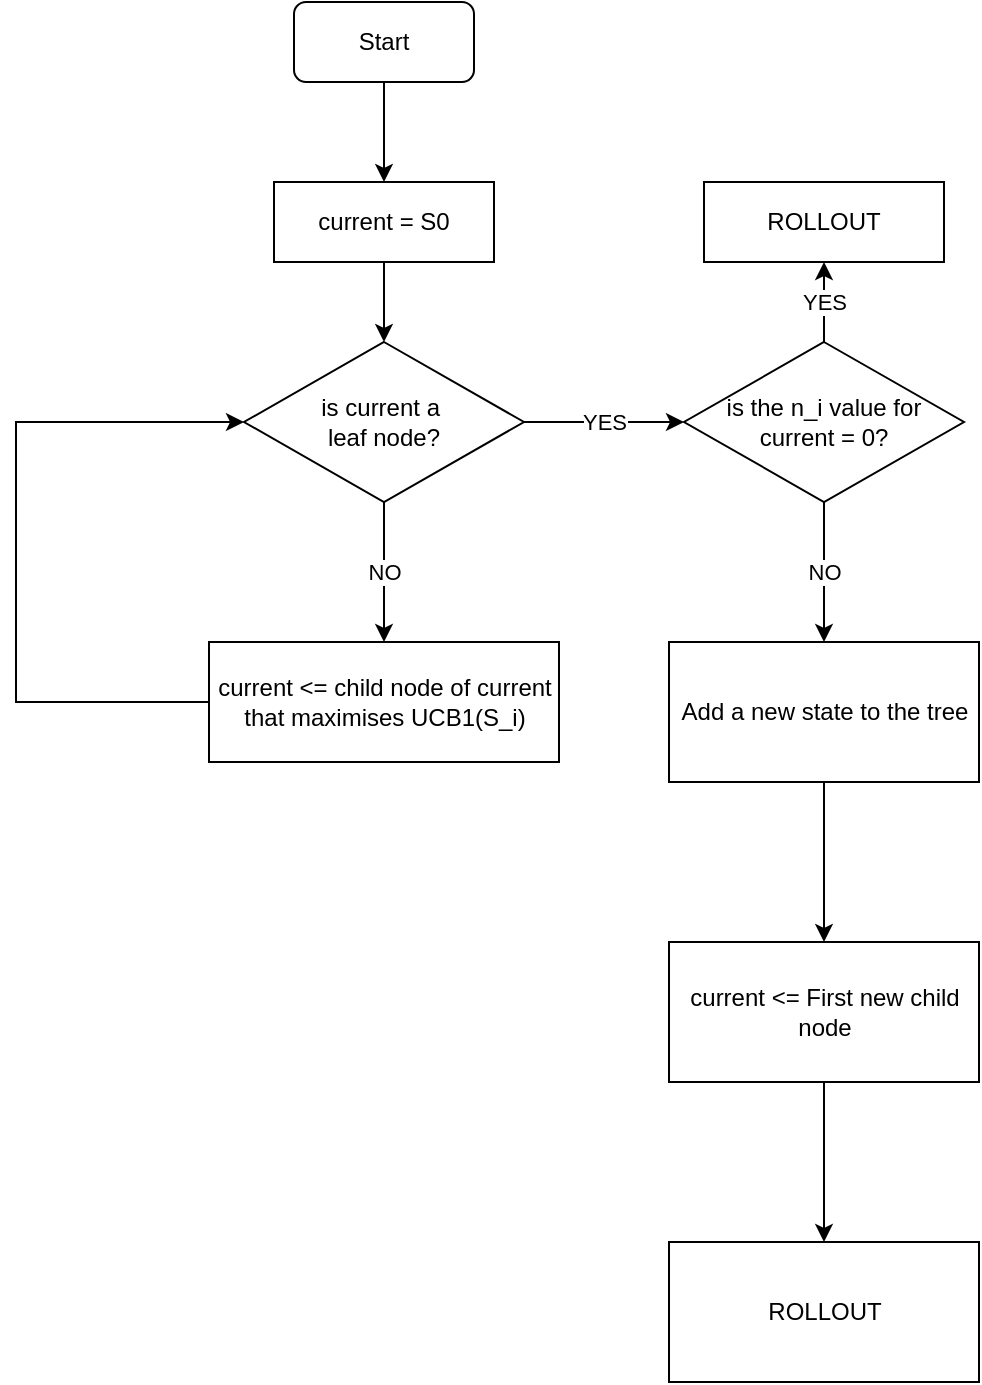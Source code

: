 <mxfile version="21.3.5" type="device">
  <diagram name="Page-1" id="Ofq2_z0BwT5NVl0dyco5">
    <mxGraphModel dx="1509" dy="754" grid="1" gridSize="10" guides="1" tooltips="1" connect="1" arrows="1" fold="1" page="1" pageScale="1" pageWidth="3000" pageHeight="3000" math="0" shadow="0">
      <root>
        <mxCell id="0" />
        <mxCell id="1" parent="0" />
        <mxCell id="lHVGt66NACDTy8SVw9p7-3" style="edgeStyle=orthogonalEdgeStyle;rounded=0;orthogonalLoop=1;jettySize=auto;html=1;exitX=0.5;exitY=1;exitDx=0;exitDy=0;entryX=0.5;entryY=0;entryDx=0;entryDy=0;" edge="1" parent="1" source="lHVGt66NACDTy8SVw9p7-1" target="lHVGt66NACDTy8SVw9p7-2">
          <mxGeometry relative="1" as="geometry" />
        </mxCell>
        <mxCell id="lHVGt66NACDTy8SVw9p7-1" value="Start" style="rounded=1;whiteSpace=wrap;html=1;" vertex="1" parent="1">
          <mxGeometry x="220" y="60" width="90" height="40" as="geometry" />
        </mxCell>
        <mxCell id="lHVGt66NACDTy8SVw9p7-9" style="edgeStyle=orthogonalEdgeStyle;rounded=0;orthogonalLoop=1;jettySize=auto;html=1;entryX=0.5;entryY=0;entryDx=0;entryDy=0;" edge="1" parent="1" source="lHVGt66NACDTy8SVw9p7-2" target="lHVGt66NACDTy8SVw9p7-4">
          <mxGeometry relative="1" as="geometry" />
        </mxCell>
        <mxCell id="lHVGt66NACDTy8SVw9p7-2" value="current = S0" style="rounded=0;whiteSpace=wrap;html=1;" vertex="1" parent="1">
          <mxGeometry x="210" y="150" width="110" height="40" as="geometry" />
        </mxCell>
        <mxCell id="lHVGt66NACDTy8SVw9p7-6" value="NO" style="edgeStyle=orthogonalEdgeStyle;rounded=0;orthogonalLoop=1;jettySize=auto;html=1;" edge="1" parent="1" source="lHVGt66NACDTy8SVw9p7-4" target="lHVGt66NACDTy8SVw9p7-5">
          <mxGeometry relative="1" as="geometry" />
        </mxCell>
        <mxCell id="lHVGt66NACDTy8SVw9p7-11" value="YES" style="edgeStyle=orthogonalEdgeStyle;rounded=0;orthogonalLoop=1;jettySize=auto;html=1;" edge="1" parent="1" source="lHVGt66NACDTy8SVw9p7-4" target="lHVGt66NACDTy8SVw9p7-10">
          <mxGeometry relative="1" as="geometry" />
        </mxCell>
        <mxCell id="lHVGt66NACDTy8SVw9p7-4" value="is current a&amp;nbsp;&lt;br&gt;leaf node?" style="rhombus;whiteSpace=wrap;html=1;" vertex="1" parent="1">
          <mxGeometry x="195" y="230" width="140" height="80" as="geometry" />
        </mxCell>
        <mxCell id="lHVGt66NACDTy8SVw9p7-8" style="edgeStyle=orthogonalEdgeStyle;rounded=0;orthogonalLoop=1;jettySize=auto;html=1;entryX=0;entryY=0.5;entryDx=0;entryDy=0;" edge="1" parent="1" source="lHVGt66NACDTy8SVw9p7-5" target="lHVGt66NACDTy8SVw9p7-4">
          <mxGeometry relative="1" as="geometry">
            <mxPoint x="80" y="280" as="targetPoint" />
            <Array as="points">
              <mxPoint x="81" y="410" />
              <mxPoint x="81" y="270" />
            </Array>
          </mxGeometry>
        </mxCell>
        <mxCell id="lHVGt66NACDTy8SVw9p7-5" value="current &amp;lt;= child node of current that maximises UCB1(S_i)" style="whiteSpace=wrap;html=1;" vertex="1" parent="1">
          <mxGeometry x="177.5" y="380" width="175" height="60" as="geometry" />
        </mxCell>
        <mxCell id="lHVGt66NACDTy8SVw9p7-13" value="YES&lt;br&gt;" style="edgeStyle=orthogonalEdgeStyle;rounded=0;orthogonalLoop=1;jettySize=auto;html=1;" edge="1" parent="1" source="lHVGt66NACDTy8SVw9p7-10" target="lHVGt66NACDTy8SVw9p7-12">
          <mxGeometry relative="1" as="geometry" />
        </mxCell>
        <mxCell id="lHVGt66NACDTy8SVw9p7-15" value="NO" style="edgeStyle=orthogonalEdgeStyle;rounded=0;orthogonalLoop=1;jettySize=auto;html=1;" edge="1" parent="1" source="lHVGt66NACDTy8SVw9p7-10" target="lHVGt66NACDTy8SVw9p7-14">
          <mxGeometry relative="1" as="geometry" />
        </mxCell>
        <mxCell id="lHVGt66NACDTy8SVw9p7-10" value="is the n_i value for current = 0?" style="rhombus;whiteSpace=wrap;html=1;" vertex="1" parent="1">
          <mxGeometry x="415" y="230" width="140" height="80" as="geometry" />
        </mxCell>
        <mxCell id="lHVGt66NACDTy8SVw9p7-12" value="ROLLOUT" style="whiteSpace=wrap;html=1;" vertex="1" parent="1">
          <mxGeometry x="425" y="150" width="120" height="40" as="geometry" />
        </mxCell>
        <mxCell id="lHVGt66NACDTy8SVw9p7-19" value="" style="edgeStyle=orthogonalEdgeStyle;rounded=0;orthogonalLoop=1;jettySize=auto;html=1;" edge="1" parent="1" source="lHVGt66NACDTy8SVw9p7-14" target="lHVGt66NACDTy8SVw9p7-18">
          <mxGeometry relative="1" as="geometry" />
        </mxCell>
        <mxCell id="lHVGt66NACDTy8SVw9p7-14" value="Add a new state to the tree" style="whiteSpace=wrap;html=1;" vertex="1" parent="1">
          <mxGeometry x="407.5" y="380" width="155" height="70" as="geometry" />
        </mxCell>
        <mxCell id="lHVGt66NACDTy8SVw9p7-21" value="" style="edgeStyle=orthogonalEdgeStyle;rounded=0;orthogonalLoop=1;jettySize=auto;html=1;" edge="1" parent="1" source="lHVGt66NACDTy8SVw9p7-18" target="lHVGt66NACDTy8SVw9p7-20">
          <mxGeometry relative="1" as="geometry" />
        </mxCell>
        <mxCell id="lHVGt66NACDTy8SVw9p7-18" value="current &amp;lt;= First new child node" style="whiteSpace=wrap;html=1;" vertex="1" parent="1">
          <mxGeometry x="407.5" y="530" width="155" height="70" as="geometry" />
        </mxCell>
        <mxCell id="lHVGt66NACDTy8SVw9p7-20" value="ROLLOUT" style="whiteSpace=wrap;html=1;" vertex="1" parent="1">
          <mxGeometry x="407.5" y="680" width="155" height="70" as="geometry" />
        </mxCell>
      </root>
    </mxGraphModel>
  </diagram>
</mxfile>
